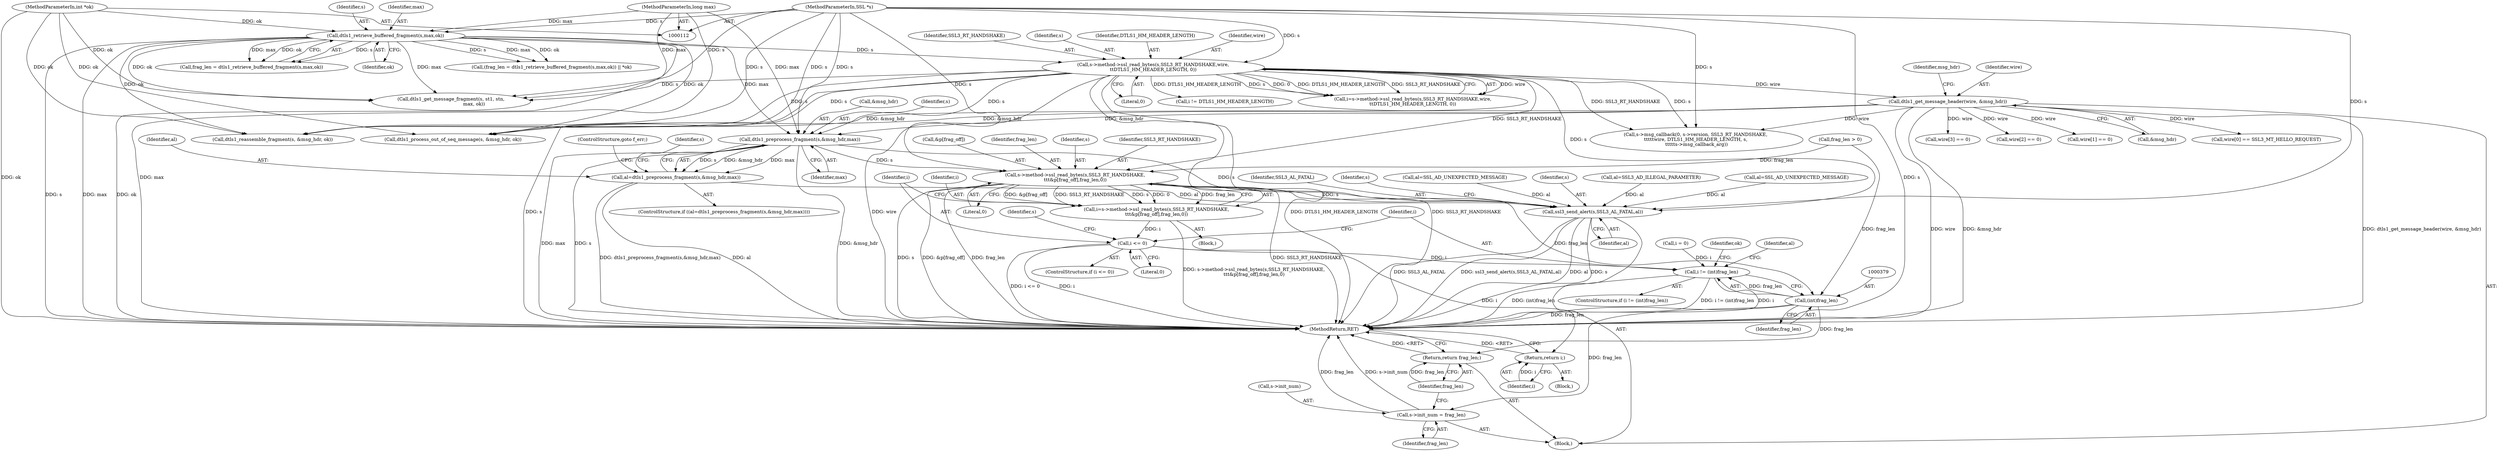 digraph "0_openssl_d3152655d5319ce883c8e3ac4b99f8de4c59d846@pointer" {
"1000316" [label="(Call,dtls1_preprocess_fragment(s,&msg_hdr,max))"];
"1000141" [label="(Call,s->method->ssl_read_bytes(s,SSL3_RT_HANDSHAKE,wire,\n\t\tDTLS1_HM_HEADER_LENGTH, 0))"];
"1000130" [label="(Call,dtls1_retrieve_buffered_fragment(s,max,ok))"];
"1000113" [label="(MethodParameterIn,SSL *s)"];
"1000116" [label="(MethodParameterIn,long max)"];
"1000117" [label="(MethodParameterIn,int *ok)"];
"1000175" [label="(Call,dtls1_get_message_header(wire, &msg_hdr))"];
"1000314" [label="(Call,al=dtls1_preprocess_fragment(s,&msg_hdr,max))"];
"1000401" [label="(Call,ssl3_send_alert(s,SSL3_AL_FATAL,al))"];
"1000346" [label="(Call,s->method->ssl_read_bytes(s,SSL3_RT_HANDSHAKE,\n\t\t\t&p[frag_off],frag_len,0))"];
"1000344" [label="(Call,i=s->method->ssl_read_bytes(s,SSL3_RT_HANDSHAKE,\n\t\t\t&p[frag_off],frag_len,0))"];
"1000356" [label="(Call,i <= 0)"];
"1000369" [label="(Return,return i;)"];
"1000376" [label="(Call,i != (int)frag_len)"];
"1000378" [label="(Call,(int)frag_len)"];
"1000393" [label="(Call,s->init_num = frag_len)"];
"1000398" [label="(Return,return frag_len;)"];
"1000346" [label="(Call,s->method->ssl_read_bytes(s,SSL3_RT_HANDSHAKE,\n\t\t\t&p[frag_off],frag_len,0))"];
"1000316" [label="(Call,dtls1_preprocess_fragment(s,&msg_hdr,max))"];
"1000177" [label="(Call,&msg_hdr)"];
"1000146" [label="(Literal,0)"];
"1000397" [label="(Identifier,frag_len)"];
"1000164" [label="(Call,i != DTLS1_HM_HEADER_LENGTH)"];
"1000401" [label="(Call,ssl3_send_alert(s,SSL3_AL_FATAL,al))"];
"1000139" [label="(Call,i=s->method->ssl_read_bytes(s,SSL3_RT_HANDSHAKE,wire,\n\t\tDTLS1_HM_HEADER_LENGTH, 0))"];
"1000176" [label="(Identifier,wire)"];
"1000328" [label="(Call,frag_len > 0)"];
"1000345" [label="(Identifier,i)"];
"1000230" [label="(Call,dtls1_reassemble_fragment(s, &msg_hdr, ok))"];
"1000357" [label="(Identifier,i)"];
"1000377" [label="(Identifier,i)"];
"1000280" [label="(Call,s->msg_callback(0, s->version, SSL3_RT_HANDSHAKE, \n\t\t\t\t\twire, DTLS1_HM_HEADER_LENGTH, s, \n\t\t\t\t\ts->msg_callback_arg))"];
"1000183" [label="(Identifier,msg_hdr)"];
"1000380" [label="(Identifier,frag_len)"];
"1000113" [label="(MethodParameterIn,SSL *s)"];
"1000116" [label="(MethodParameterIn,long max)"];
"1000251" [label="(Call,wire[0] == SSL3_MT_HELLO_REQUEST)"];
"1000403" [label="(Identifier,SSL3_AL_FATAL)"];
"1000321" [label="(ControlStructure,goto f_err;)"];
"1000355" [label="(ControlStructure,if (i <= 0))"];
"1000383" [label="(Identifier,al)"];
"1000393" [label="(Call,s->init_num = frag_len)"];
"1000318" [label="(Call,&msg_hdr)"];
"1000324" [label="(Identifier,s)"];
"1000314" [label="(Call,al=dtls1_preprocess_fragment(s,&msg_hdr,max))"];
"1000144" [label="(Identifier,wire)"];
"1000347" [label="(Identifier,s)"];
"1000118" [label="(Block,)"];
"1000270" [label="(Call,wire[3] == 0)"];
"1000375" [label="(ControlStructure,if (i != (int)frag_len))"];
"1000128" [label="(Call,frag_len = dtls1_retrieve_buffered_fragment(s,max,ok))"];
"1000398" [label="(Return,return frag_len;)"];
"1000407" [label="(Identifier,s)"];
"1000313" [label="(ControlStructure,if ((al=dtls1_preprocess_fragment(s,&msg_hdr,max))))"];
"1000133" [label="(Identifier,ok)"];
"1000344" [label="(Call,i=s->method->ssl_read_bytes(s,SSL3_RT_HANDSHAKE,\n\t\t\t&p[frag_off],frag_len,0))"];
"1000404" [label="(Identifier,al)"];
"1000354" [label="(Literal,0)"];
"1000348" [label="(Identifier,SSL3_RT_HANDSHAKE)"];
"1000203" [label="(Call,dtls1_process_out_of_seq_message(s, &msg_hdr, ok))"];
"1000394" [label="(Call,s->init_num)"];
"1000315" [label="(Identifier,al)"];
"1000369" [label="(Return,return i;)"];
"1000306" [label="(Call,al=SSL_AD_UNEXPECTED_MESSAGE)"];
"1000331" [label="(Block,)"];
"1000362" [label="(Identifier,s)"];
"1000131" [label="(Identifier,s)"];
"1000372" [label="(Call,i = 0)"];
"1000376" [label="(Call,i != (int)frag_len)"];
"1000358" [label="(Literal,0)"];
"1000391" [label="(Identifier,ok)"];
"1000349" [label="(Call,&p[frag_off])"];
"1000143" [label="(Identifier,SSL3_RT_HANDSHAKE)"];
"1000402" [label="(Identifier,s)"];
"1000142" [label="(Identifier,s)"];
"1000417" [label="(MethodReturn,RET)"];
"1000265" [label="(Call,wire[2] == 0)"];
"1000130" [label="(Call,dtls1_retrieve_buffered_fragment(s,max,ok))"];
"1000359" [label="(Block,)"];
"1000370" [label="(Identifier,i)"];
"1000353" [label="(Identifier,frag_len)"];
"1000132" [label="(Identifier,max)"];
"1000259" [label="(Call,wire[1] == 0)"];
"1000382" [label="(Call,al=SSL3_AD_ILLEGAL_PARAMETER)"];
"1000127" [label="(Call,(frag_len = dtls1_retrieve_buffered_fragment(s,max,ok)) || *ok)"];
"1000378" [label="(Call,(int)frag_len)"];
"1000399" [label="(Identifier,frag_len)"];
"1000317" [label="(Identifier,s)"];
"1000320" [label="(Identifier,max)"];
"1000141" [label="(Call,s->method->ssl_read_bytes(s,SSL3_RT_HANDSHAKE,wire,\n\t\tDTLS1_HM_HEADER_LENGTH, 0))"];
"1000175" [label="(Call,dtls1_get_message_header(wire, &msg_hdr))"];
"1000117" [label="(MethodParameterIn,int *ok)"];
"1000168" [label="(Call,al=SSL_AD_UNEXPECTED_MESSAGE)"];
"1000298" [label="(Call,dtls1_get_message_fragment(s, st1, stn,\n                               max, ok))"];
"1000356" [label="(Call,i <= 0)"];
"1000145" [label="(Identifier,DTLS1_HM_HEADER_LENGTH)"];
"1000316" -> "1000314"  [label="AST: "];
"1000316" -> "1000320"  [label="CFG: "];
"1000317" -> "1000316"  [label="AST: "];
"1000318" -> "1000316"  [label="AST: "];
"1000320" -> "1000316"  [label="AST: "];
"1000314" -> "1000316"  [label="CFG: "];
"1000316" -> "1000417"  [label="DDG: &msg_hdr"];
"1000316" -> "1000417"  [label="DDG: max"];
"1000316" -> "1000417"  [label="DDG: s"];
"1000316" -> "1000314"  [label="DDG: s"];
"1000316" -> "1000314"  [label="DDG: &msg_hdr"];
"1000316" -> "1000314"  [label="DDG: max"];
"1000141" -> "1000316"  [label="DDG: s"];
"1000113" -> "1000316"  [label="DDG: s"];
"1000175" -> "1000316"  [label="DDG: &msg_hdr"];
"1000130" -> "1000316"  [label="DDG: max"];
"1000116" -> "1000316"  [label="DDG: max"];
"1000316" -> "1000346"  [label="DDG: s"];
"1000316" -> "1000401"  [label="DDG: s"];
"1000141" -> "1000139"  [label="AST: "];
"1000141" -> "1000146"  [label="CFG: "];
"1000142" -> "1000141"  [label="AST: "];
"1000143" -> "1000141"  [label="AST: "];
"1000144" -> "1000141"  [label="AST: "];
"1000145" -> "1000141"  [label="AST: "];
"1000146" -> "1000141"  [label="AST: "];
"1000139" -> "1000141"  [label="CFG: "];
"1000141" -> "1000417"  [label="DDG: s"];
"1000141" -> "1000417"  [label="DDG: wire"];
"1000141" -> "1000417"  [label="DDG: DTLS1_HM_HEADER_LENGTH"];
"1000141" -> "1000417"  [label="DDG: SSL3_RT_HANDSHAKE"];
"1000141" -> "1000139"  [label="DDG: wire"];
"1000141" -> "1000139"  [label="DDG: s"];
"1000141" -> "1000139"  [label="DDG: 0"];
"1000141" -> "1000139"  [label="DDG: DTLS1_HM_HEADER_LENGTH"];
"1000141" -> "1000139"  [label="DDG: SSL3_RT_HANDSHAKE"];
"1000130" -> "1000141"  [label="DDG: s"];
"1000113" -> "1000141"  [label="DDG: s"];
"1000141" -> "1000164"  [label="DDG: DTLS1_HM_HEADER_LENGTH"];
"1000141" -> "1000175"  [label="DDG: wire"];
"1000141" -> "1000203"  [label="DDG: s"];
"1000141" -> "1000230"  [label="DDG: s"];
"1000141" -> "1000280"  [label="DDG: SSL3_RT_HANDSHAKE"];
"1000141" -> "1000280"  [label="DDG: s"];
"1000141" -> "1000298"  [label="DDG: s"];
"1000141" -> "1000346"  [label="DDG: SSL3_RT_HANDSHAKE"];
"1000141" -> "1000401"  [label="DDG: s"];
"1000130" -> "1000128"  [label="AST: "];
"1000130" -> "1000133"  [label="CFG: "];
"1000131" -> "1000130"  [label="AST: "];
"1000132" -> "1000130"  [label="AST: "];
"1000133" -> "1000130"  [label="AST: "];
"1000128" -> "1000130"  [label="CFG: "];
"1000130" -> "1000417"  [label="DDG: max"];
"1000130" -> "1000417"  [label="DDG: ok"];
"1000130" -> "1000417"  [label="DDG: s"];
"1000130" -> "1000127"  [label="DDG: s"];
"1000130" -> "1000127"  [label="DDG: max"];
"1000130" -> "1000127"  [label="DDG: ok"];
"1000130" -> "1000128"  [label="DDG: s"];
"1000130" -> "1000128"  [label="DDG: max"];
"1000130" -> "1000128"  [label="DDG: ok"];
"1000113" -> "1000130"  [label="DDG: s"];
"1000116" -> "1000130"  [label="DDG: max"];
"1000117" -> "1000130"  [label="DDG: ok"];
"1000130" -> "1000203"  [label="DDG: ok"];
"1000130" -> "1000230"  [label="DDG: ok"];
"1000130" -> "1000298"  [label="DDG: max"];
"1000130" -> "1000298"  [label="DDG: ok"];
"1000113" -> "1000112"  [label="AST: "];
"1000113" -> "1000417"  [label="DDG: s"];
"1000113" -> "1000203"  [label="DDG: s"];
"1000113" -> "1000230"  [label="DDG: s"];
"1000113" -> "1000280"  [label="DDG: s"];
"1000113" -> "1000298"  [label="DDG: s"];
"1000113" -> "1000346"  [label="DDG: s"];
"1000113" -> "1000401"  [label="DDG: s"];
"1000116" -> "1000112"  [label="AST: "];
"1000116" -> "1000417"  [label="DDG: max"];
"1000116" -> "1000298"  [label="DDG: max"];
"1000117" -> "1000112"  [label="AST: "];
"1000117" -> "1000417"  [label="DDG: ok"];
"1000117" -> "1000203"  [label="DDG: ok"];
"1000117" -> "1000230"  [label="DDG: ok"];
"1000117" -> "1000298"  [label="DDG: ok"];
"1000175" -> "1000118"  [label="AST: "];
"1000175" -> "1000177"  [label="CFG: "];
"1000176" -> "1000175"  [label="AST: "];
"1000177" -> "1000175"  [label="AST: "];
"1000183" -> "1000175"  [label="CFG: "];
"1000175" -> "1000417"  [label="DDG: wire"];
"1000175" -> "1000417"  [label="DDG: &msg_hdr"];
"1000175" -> "1000417"  [label="DDG: dtls1_get_message_header(wire, &msg_hdr)"];
"1000175" -> "1000203"  [label="DDG: &msg_hdr"];
"1000175" -> "1000230"  [label="DDG: &msg_hdr"];
"1000175" -> "1000251"  [label="DDG: wire"];
"1000175" -> "1000259"  [label="DDG: wire"];
"1000175" -> "1000265"  [label="DDG: wire"];
"1000175" -> "1000270"  [label="DDG: wire"];
"1000175" -> "1000280"  [label="DDG: wire"];
"1000314" -> "1000313"  [label="AST: "];
"1000315" -> "1000314"  [label="AST: "];
"1000321" -> "1000314"  [label="CFG: "];
"1000324" -> "1000314"  [label="CFG: "];
"1000314" -> "1000417"  [label="DDG: al"];
"1000314" -> "1000417"  [label="DDG: dtls1_preprocess_fragment(s,&msg_hdr,max)"];
"1000314" -> "1000401"  [label="DDG: al"];
"1000401" -> "1000118"  [label="AST: "];
"1000401" -> "1000404"  [label="CFG: "];
"1000402" -> "1000401"  [label="AST: "];
"1000403" -> "1000401"  [label="AST: "];
"1000404" -> "1000401"  [label="AST: "];
"1000407" -> "1000401"  [label="CFG: "];
"1000401" -> "1000417"  [label="DDG: ssl3_send_alert(s,SSL3_AL_FATAL,al)"];
"1000401" -> "1000417"  [label="DDG: al"];
"1000401" -> "1000417"  [label="DDG: s"];
"1000401" -> "1000417"  [label="DDG: SSL3_AL_FATAL"];
"1000346" -> "1000401"  [label="DDG: s"];
"1000168" -> "1000401"  [label="DDG: al"];
"1000306" -> "1000401"  [label="DDG: al"];
"1000382" -> "1000401"  [label="DDG: al"];
"1000346" -> "1000344"  [label="AST: "];
"1000346" -> "1000354"  [label="CFG: "];
"1000347" -> "1000346"  [label="AST: "];
"1000348" -> "1000346"  [label="AST: "];
"1000349" -> "1000346"  [label="AST: "];
"1000353" -> "1000346"  [label="AST: "];
"1000354" -> "1000346"  [label="AST: "];
"1000344" -> "1000346"  [label="CFG: "];
"1000346" -> "1000417"  [label="DDG: &p[frag_off]"];
"1000346" -> "1000417"  [label="DDG: frag_len"];
"1000346" -> "1000417"  [label="DDG: SSL3_RT_HANDSHAKE"];
"1000346" -> "1000417"  [label="DDG: s"];
"1000346" -> "1000344"  [label="DDG: &p[frag_off]"];
"1000346" -> "1000344"  [label="DDG: SSL3_RT_HANDSHAKE"];
"1000346" -> "1000344"  [label="DDG: s"];
"1000346" -> "1000344"  [label="DDG: 0"];
"1000346" -> "1000344"  [label="DDG: frag_len"];
"1000328" -> "1000346"  [label="DDG: frag_len"];
"1000346" -> "1000378"  [label="DDG: frag_len"];
"1000344" -> "1000331"  [label="AST: "];
"1000345" -> "1000344"  [label="AST: "];
"1000357" -> "1000344"  [label="CFG: "];
"1000344" -> "1000417"  [label="DDG: s->method->ssl_read_bytes(s,SSL3_RT_HANDSHAKE,\n\t\t\t&p[frag_off],frag_len,0)"];
"1000344" -> "1000356"  [label="DDG: i"];
"1000356" -> "1000355"  [label="AST: "];
"1000356" -> "1000358"  [label="CFG: "];
"1000357" -> "1000356"  [label="AST: "];
"1000358" -> "1000356"  [label="AST: "];
"1000362" -> "1000356"  [label="CFG: "];
"1000377" -> "1000356"  [label="CFG: "];
"1000356" -> "1000417"  [label="DDG: i <= 0"];
"1000356" -> "1000417"  [label="DDG: i"];
"1000356" -> "1000369"  [label="DDG: i"];
"1000356" -> "1000376"  [label="DDG: i"];
"1000369" -> "1000359"  [label="AST: "];
"1000369" -> "1000370"  [label="CFG: "];
"1000370" -> "1000369"  [label="AST: "];
"1000417" -> "1000369"  [label="CFG: "];
"1000369" -> "1000417"  [label="DDG: <RET>"];
"1000370" -> "1000369"  [label="DDG: i"];
"1000376" -> "1000375"  [label="AST: "];
"1000376" -> "1000378"  [label="CFG: "];
"1000377" -> "1000376"  [label="AST: "];
"1000378" -> "1000376"  [label="AST: "];
"1000383" -> "1000376"  [label="CFG: "];
"1000391" -> "1000376"  [label="CFG: "];
"1000376" -> "1000417"  [label="DDG: i != (int)frag_len"];
"1000376" -> "1000417"  [label="DDG: i"];
"1000376" -> "1000417"  [label="DDG: (int)frag_len"];
"1000372" -> "1000376"  [label="DDG: i"];
"1000378" -> "1000376"  [label="DDG: frag_len"];
"1000378" -> "1000380"  [label="CFG: "];
"1000379" -> "1000378"  [label="AST: "];
"1000380" -> "1000378"  [label="AST: "];
"1000378" -> "1000417"  [label="DDG: frag_len"];
"1000328" -> "1000378"  [label="DDG: frag_len"];
"1000378" -> "1000393"  [label="DDG: frag_len"];
"1000378" -> "1000398"  [label="DDG: frag_len"];
"1000393" -> "1000118"  [label="AST: "];
"1000393" -> "1000397"  [label="CFG: "];
"1000394" -> "1000393"  [label="AST: "];
"1000397" -> "1000393"  [label="AST: "];
"1000399" -> "1000393"  [label="CFG: "];
"1000393" -> "1000417"  [label="DDG: frag_len"];
"1000393" -> "1000417"  [label="DDG: s->init_num"];
"1000398" -> "1000118"  [label="AST: "];
"1000398" -> "1000399"  [label="CFG: "];
"1000399" -> "1000398"  [label="AST: "];
"1000417" -> "1000398"  [label="CFG: "];
"1000398" -> "1000417"  [label="DDG: <RET>"];
"1000399" -> "1000398"  [label="DDG: frag_len"];
}
